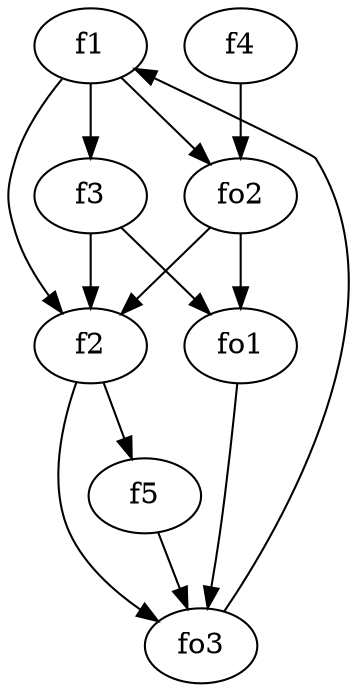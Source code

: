 strict digraph  {
f1;
f2;
f3;
f4;
f5;
fo1;
fo2;
fo3;
f1 -> fo2  [weight=2];
f1 -> f3  [weight=2];
f1 -> f2  [weight=2];
f2 -> fo3  [weight=2];
f2 -> f5  [weight=2];
f3 -> f2  [weight=2];
f3 -> fo1  [weight=2];
f4 -> fo2  [weight=2];
f5 -> fo3  [weight=2];
fo1 -> fo3  [weight=2];
fo2 -> fo1  [weight=2];
fo2 -> f2  [weight=2];
fo3 -> f1  [weight=2];
}
